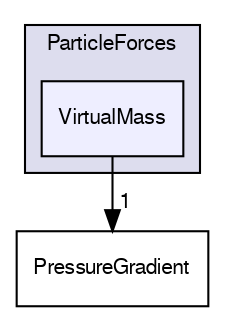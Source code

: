 digraph "src/lagrangian/intermediate/submodels/Kinematic/ParticleForces/VirtualMass" {
  bgcolor=transparent;
  compound=true
  node [ fontsize="10", fontname="FreeSans"];
  edge [ labelfontsize="10", labelfontname="FreeSans"];
  subgraph clusterdir_7880c6dec9d81c909715027e243e12ba {
    graph [ bgcolor="#ddddee", pencolor="black", label="ParticleForces" fontname="FreeSans", fontsize="10", URL="dir_7880c6dec9d81c909715027e243e12ba.html"]
  dir_1d12eb0b3e88571fb9125cdb15b9cc5f [shape=box, label="VirtualMass", style="filled", fillcolor="#eeeeff", pencolor="black", URL="dir_1d12eb0b3e88571fb9125cdb15b9cc5f.html"];
  }
  dir_8bbab2dbb32d23bd43d75794511401a7 [shape=box label="PressureGradient" URL="dir_8bbab2dbb32d23bd43d75794511401a7.html"];
  dir_1d12eb0b3e88571fb9125cdb15b9cc5f->dir_8bbab2dbb32d23bd43d75794511401a7 [headlabel="1", labeldistance=1.5 headhref="dir_001367_001365.html"];
}
